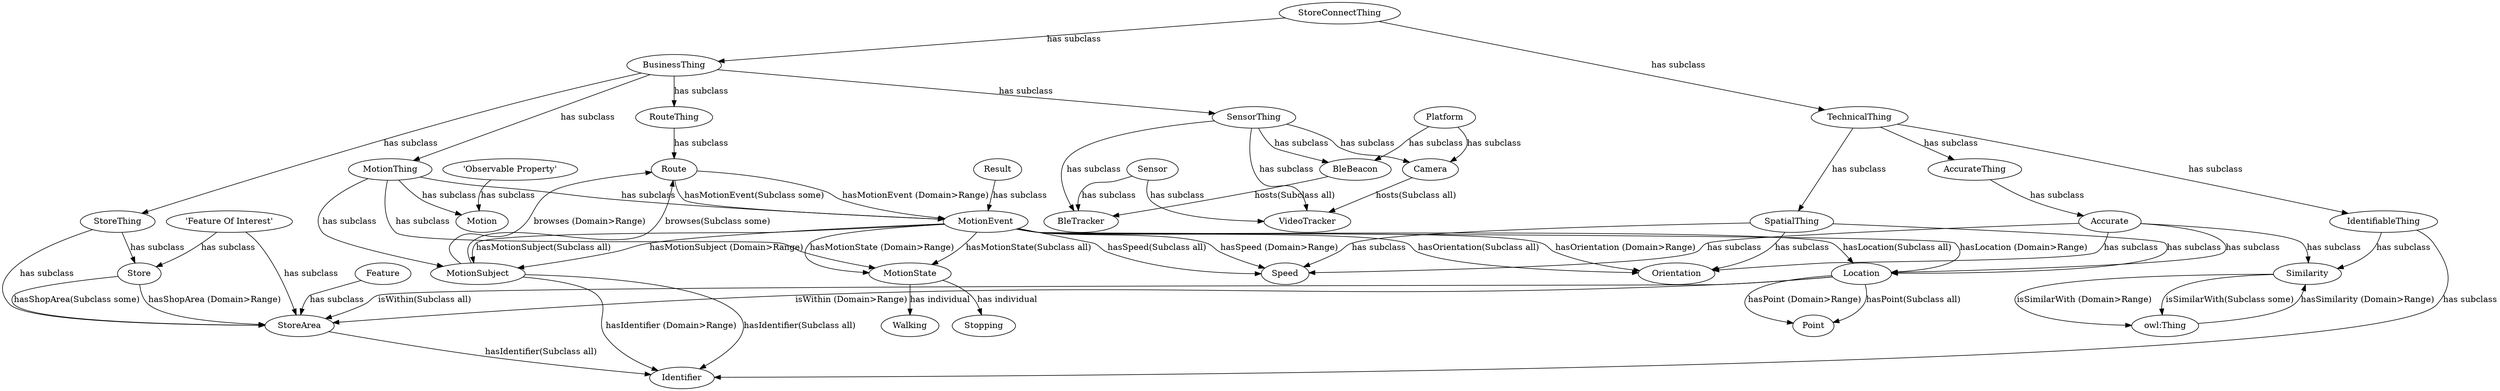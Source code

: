digraph g {
	"Route" -> "MotionEvent" [label="hasMotionEvent(Subclass some)"]
	"Platform" -> "BleBeacon" [label="has subclass"]
	"MotionSubject" -> "Route" [label="browses (Domain>Range)"]
	"Store" -> "StoreArea" [label="hasShopArea (Domain>Range)"]
	"MotionThing" -> "MotionEvent" [label="has subclass"]
	"StoreThing" -> "StoreArea" [label="has subclass"]
	"Accurate" -> "Location" [label="has subclass"]
	"StoreThing" -> "Store" [label="has subclass"]
	"StoreArea" -> "Identifier" [label="hasIdentifier(Subclass all)"]
	"MotionSubject" -> "Identifier" [label="hasIdentifier(Subclass all)"]
	"MotionEvent" -> "Location" [label="hasLocation (Domain>Range)"]
	"MotionThing" -> "MotionSubject" [label="has subclass"]
	"Location" -> "Point" [label="hasPoint(Subclass all)"]
	"MotionEvent" -> "Speed" [label="hasSpeed(Subclass all)"]
	"Similarity" -> "owl:Thing" [label="isSimilarWith (Domain>Range)"]
	"StoreConnectThing" -> "TechnicalThing" [label="has subclass"]
	"MotionState" -> "Stopping" [label="has individual"]
	"'Feature Of Interest'" -> "StoreArea" [label="has subclass"]
	"TechnicalThing" -> "IdentifiableThing" [label="has subclass"]
	"Location" -> "Point" [label="hasPoint (Domain>Range)"]
	"MotionEvent" -> "Orientation" [label="hasOrientation (Domain>Range)"]
	"MotionSubject" -> "Route" [label="browses(Subclass some)"]
	"IdentifiableThing" -> "Identifier" [label="has subclass"]
	"Similarity" -> "owl:Thing" [label="isSimilarWith(Subclass some)"]
	"Camera" -> "VideoTracker" [label="hosts(Subclass all)"]
	"'Observable Property'" -> "Motion" [label="has subclass"]
	"RouteThing" -> "Route" [label="has subclass"]
	"SensorThing" -> "Camera" [label="has subclass"]
	"IdentifiableThing" -> "Similarity" [label="has subclass"]
	"SpatialThing" -> "Location" [label="has subclass"]
	"MotionEvent" -> "MotionSubject" [label="hasMotionSubject (Domain>Range)"]
	"AccurateThing" -> "Accurate" [label="has subclass"]
	"MotionState" -> "Walking" [label="has individual"]
	"Location" -> "StoreArea" [label="isWithin(Subclass all)"]
	"MotionThing" -> "MotionState" [label="has subclass"]
	"Location" -> "StoreArea" [label="isWithin (Domain>Range)"]
	"Store" -> "StoreArea" [label="hasShopArea(Subclass some)"]
	"'Feature Of Interest'" -> "Store" [label="has subclass"]
	"Result" -> "MotionEvent" [label="has subclass"]
	"Accurate" -> "Orientation" [label="has subclass"]
	"MotionEvent" -> "Location" [label="hasLocation(Subclass all)"]
	"BleBeacon" -> "BleTracker" [label="hosts(Subclass all)"]
	"Accurate" -> "Speed" [label="has subclass"]
	"StoreConnectThing" -> "BusinessThing" [label="has subclass"]
	"MotionThing" -> "Motion" [label="has subclass"]
	"Feature" -> "StoreArea" [label="has subclass"]
	"SpatialThing" -> "Speed" [label="has subclass"]
	"Route" -> "MotionEvent" [label="hasMotionEvent (Domain>Range)"]
	"BusinessThing" -> "RouteThing" [label="has subclass"]
	"TechnicalThing" -> "SpatialThing" [label="has subclass"]
	"Platform" -> "Camera" [label="has subclass"]
	"MotionEvent" -> "Speed" [label="hasSpeed (Domain>Range)"]
	"Sensor" -> "BleTracker" [label="has subclass"]
	"SensorThing" -> "BleTracker" [label="has subclass"]
	"TechnicalThing" -> "AccurateThing" [label="has subclass"]
	"Accurate" -> "Similarity" [label="has subclass"]
	"Sensor" -> "VideoTracker" [label="has subclass"]
	"SensorThing" -> "VideoTracker" [label="has subclass"]
	"MotionEvent" -> "MotionState" [label="hasMotionState (Domain>Range)"]
	"MotionEvent" -> "Orientation" [label="hasOrientation(Subclass all)"]
	"MotionSubject" -> "Identifier" [label="hasIdentifier (Domain>Range)"]
	"SensorThing" -> "BleBeacon" [label="has subclass"]
	"owl:Thing" -> "Similarity" [label="hasSimilarity (Domain>Range)"]
	"MotionEvent" -> "MotionState" [label="hasMotionState(Subclass all)"]
	"BusinessThing" -> "StoreThing" [label="has subclass"]
	"MotionEvent" -> "MotionSubject" [label="hasMotionSubject(Subclass all)"]
	"SpatialThing" -> "Orientation" [label="has subclass"]
	"BusinessThing" -> "SensorThing" [label="has subclass"]
	"BusinessThing" -> "MotionThing" [label="has subclass"]
}
